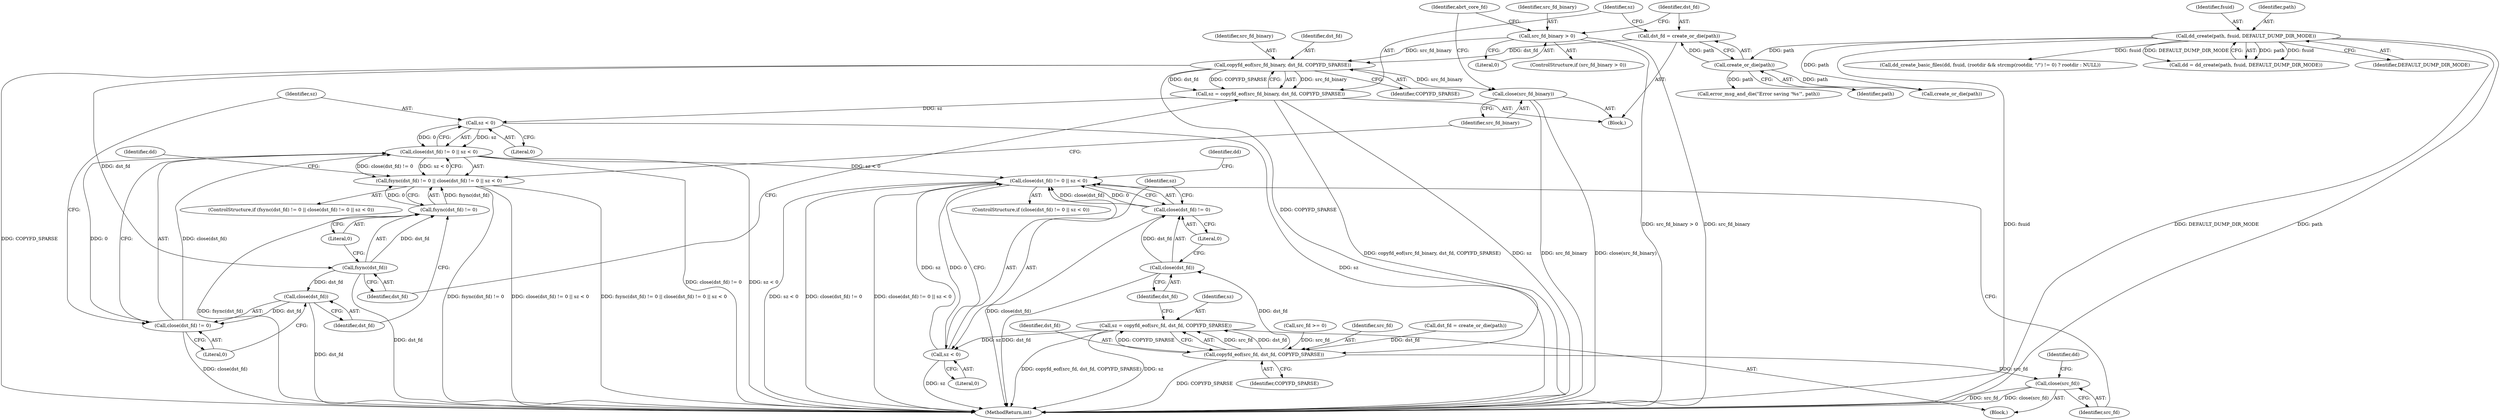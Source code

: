 digraph "0_abrt_4f2c1ddd3e3b81d2d5146b883115371f1cada9f9@API" {
"1000872" [label="(Call,copyfd_eof(src_fd_binary, dst_fd, COPYFD_SPARSE))"];
"1000860" [label="(Call,src_fd_binary > 0)"];
"1000865" [label="(Call,dst_fd = create_or_die(path))"];
"1000867" [label="(Call,create_or_die(path))"];
"1000618" [label="(Call,dd_create(path, fsuid, DEFAULT_DUMP_DIR_MODE))"];
"1000870" [label="(Call,sz = copyfd_eof(src_fd_binary, dst_fd, COPYFD_SPARSE))"];
"1000887" [label="(Call,sz < 0)"];
"1000882" [label="(Call,close(dst_fd) != 0 || sz < 0)"];
"1000877" [label="(Call,fsync(dst_fd) != 0 || close(dst_fd) != 0 || sz < 0)"];
"1001029" [label="(Call,close(dst_fd) != 0 || sz < 0)"];
"1000879" [label="(Call,fsync(dst_fd))"];
"1000878" [label="(Call,fsync(dst_fd) != 0)"];
"1000884" [label="(Call,close(dst_fd))"];
"1000883" [label="(Call,close(dst_fd) != 0)"];
"1000896" [label="(Call,close(src_fd_binary))"];
"1001024" [label="(Call,copyfd_eof(src_fd, dst_fd, COPYFD_SPARSE))"];
"1001022" [label="(Call,sz = copyfd_eof(src_fd, dst_fd, COPYFD_SPARSE))"];
"1001034" [label="(Call,sz < 0)"];
"1001031" [label="(Call,close(dst_fd))"];
"1001030" [label="(Call,close(dst_fd) != 0)"];
"1001043" [label="(Call,close(src_fd))"];
"1000889" [label="(Literal,0)"];
"1000881" [label="(Literal,0)"];
"1001033" [label="(Literal,0)"];
"1000882" [label="(Call,close(dst_fd) != 0 || sz < 0)"];
"1000618" [label="(Call,dd_create(path, fsuid, DEFAULT_DUMP_DIR_MODE))"];
"1000630" [label="(Call,dd_create_basic_files(dd, fsuid, (rootdir && strcmp(rootdir, \"/\") != 0) ? rootdir : NULL))"];
"1000896" [label="(Call,close(src_fd_binary))"];
"1001039" [label="(Identifier,dd)"];
"1000885" [label="(Identifier,dst_fd)"];
"1001043" [label="(Call,close(src_fd))"];
"1001007" [label="(Call,src_fd >= 0)"];
"1000878" [label="(Call,fsync(dst_fd) != 0)"];
"1000892" [label="(Identifier,dd)"];
"1000616" [label="(Call,dd = dd_create(path, fsuid, DEFAULT_DUMP_DIR_MODE))"];
"1000886" [label="(Literal,0)"];
"1000873" [label="(Identifier,src_fd_binary)"];
"1001025" [label="(Identifier,src_fd)"];
"1000863" [label="(Block,)"];
"1001017" [label="(Call,dst_fd = create_or_die(path))"];
"1001034" [label="(Call,sz < 0)"];
"1000884" [label="(Call,close(dst_fd))"];
"1000859" [label="(ControlStructure,if (src_fd_binary > 0))"];
"1001010" [label="(Block,)"];
"1001029" [label="(Call,close(dst_fd) != 0 || sz < 0)"];
"1001044" [label="(Identifier,src_fd)"];
"1000621" [label="(Identifier,DEFAULT_DUMP_DIR_MODE)"];
"1001032" [label="(Identifier,dst_fd)"];
"1001026" [label="(Identifier,dst_fd)"];
"1000887" [label="(Call,sz < 0)"];
"1001030" [label="(Call,close(dst_fd) != 0)"];
"1000871" [label="(Identifier,sz)"];
"1001027" [label="(Identifier,COPYFD_SPARSE)"];
"1000867" [label="(Call,create_or_die(path))"];
"1000888" [label="(Identifier,sz)"];
"1000619" [label="(Identifier,path)"];
"1000620" [label="(Identifier,fsuid)"];
"1000872" [label="(Call,copyfd_eof(src_fd_binary, dst_fd, COPYFD_SPARSE))"];
"1001046" [label="(Identifier,dd)"];
"1001023" [label="(Identifier,sz)"];
"1000900" [label="(Identifier,abrt_core_fd)"];
"1000874" [label="(Identifier,dst_fd)"];
"1001028" [label="(ControlStructure,if (close(dst_fd) != 0 || sz < 0))"];
"1001024" [label="(Call,copyfd_eof(src_fd, dst_fd, COPYFD_SPARSE))"];
"1001022" [label="(Call,sz = copyfd_eof(src_fd, dst_fd, COPYFD_SPARSE))"];
"1000862" [label="(Literal,0)"];
"1001036" [label="(Literal,0)"];
"1000879" [label="(Call,fsync(dst_fd))"];
"1000870" [label="(Call,sz = copyfd_eof(src_fd_binary, dst_fd, COPYFD_SPARSE))"];
"1000860" [label="(Call,src_fd_binary > 0)"];
"1000893" [label="(Call,error_msg_and_die(\"Error saving '%s'\", path))"];
"1001180" [label="(MethodReturn,int)"];
"1000868" [label="(Identifier,path)"];
"1000901" [label="(Call,create_or_die(path))"];
"1000865" [label="(Call,dst_fd = create_or_die(path))"];
"1000880" [label="(Identifier,dst_fd)"];
"1000861" [label="(Identifier,src_fd_binary)"];
"1000877" [label="(Call,fsync(dst_fd) != 0 || close(dst_fd) != 0 || sz < 0)"];
"1000876" [label="(ControlStructure,if (fsync(dst_fd) != 0 || close(dst_fd) != 0 || sz < 0))"];
"1000897" [label="(Identifier,src_fd_binary)"];
"1001035" [label="(Identifier,sz)"];
"1001031" [label="(Call,close(dst_fd))"];
"1000866" [label="(Identifier,dst_fd)"];
"1000883" [label="(Call,close(dst_fd) != 0)"];
"1000875" [label="(Identifier,COPYFD_SPARSE)"];
"1000872" -> "1000870"  [label="AST: "];
"1000872" -> "1000875"  [label="CFG: "];
"1000873" -> "1000872"  [label="AST: "];
"1000874" -> "1000872"  [label="AST: "];
"1000875" -> "1000872"  [label="AST: "];
"1000870" -> "1000872"  [label="CFG: "];
"1000872" -> "1001180"  [label="DDG: COPYFD_SPARSE"];
"1000872" -> "1000870"  [label="DDG: src_fd_binary"];
"1000872" -> "1000870"  [label="DDG: dst_fd"];
"1000872" -> "1000870"  [label="DDG: COPYFD_SPARSE"];
"1000860" -> "1000872"  [label="DDG: src_fd_binary"];
"1000865" -> "1000872"  [label="DDG: dst_fd"];
"1000872" -> "1000879"  [label="DDG: dst_fd"];
"1000872" -> "1000896"  [label="DDG: src_fd_binary"];
"1000872" -> "1001024"  [label="DDG: COPYFD_SPARSE"];
"1000860" -> "1000859"  [label="AST: "];
"1000860" -> "1000862"  [label="CFG: "];
"1000861" -> "1000860"  [label="AST: "];
"1000862" -> "1000860"  [label="AST: "];
"1000866" -> "1000860"  [label="CFG: "];
"1000900" -> "1000860"  [label="CFG: "];
"1000860" -> "1001180"  [label="DDG: src_fd_binary > 0"];
"1000860" -> "1001180"  [label="DDG: src_fd_binary"];
"1000865" -> "1000863"  [label="AST: "];
"1000865" -> "1000867"  [label="CFG: "];
"1000866" -> "1000865"  [label="AST: "];
"1000867" -> "1000865"  [label="AST: "];
"1000871" -> "1000865"  [label="CFG: "];
"1000867" -> "1000865"  [label="DDG: path"];
"1000867" -> "1000868"  [label="CFG: "];
"1000868" -> "1000867"  [label="AST: "];
"1000618" -> "1000867"  [label="DDG: path"];
"1000867" -> "1000893"  [label="DDG: path"];
"1000867" -> "1000901"  [label="DDG: path"];
"1000618" -> "1000616"  [label="AST: "];
"1000618" -> "1000621"  [label="CFG: "];
"1000619" -> "1000618"  [label="AST: "];
"1000620" -> "1000618"  [label="AST: "];
"1000621" -> "1000618"  [label="AST: "];
"1000616" -> "1000618"  [label="CFG: "];
"1000618" -> "1001180"  [label="DDG: DEFAULT_DUMP_DIR_MODE"];
"1000618" -> "1001180"  [label="DDG: path"];
"1000618" -> "1001180"  [label="DDG: fsuid"];
"1000618" -> "1000616"  [label="DDG: path"];
"1000618" -> "1000616"  [label="DDG: fsuid"];
"1000618" -> "1000616"  [label="DDG: DEFAULT_DUMP_DIR_MODE"];
"1000618" -> "1000630"  [label="DDG: fsuid"];
"1000618" -> "1000901"  [label="DDG: path"];
"1000870" -> "1000863"  [label="AST: "];
"1000871" -> "1000870"  [label="AST: "];
"1000880" -> "1000870"  [label="CFG: "];
"1000870" -> "1001180"  [label="DDG: copyfd_eof(src_fd_binary, dst_fd, COPYFD_SPARSE)"];
"1000870" -> "1001180"  [label="DDG: sz"];
"1000870" -> "1000887"  [label="DDG: sz"];
"1000887" -> "1000882"  [label="AST: "];
"1000887" -> "1000889"  [label="CFG: "];
"1000888" -> "1000887"  [label="AST: "];
"1000889" -> "1000887"  [label="AST: "];
"1000882" -> "1000887"  [label="CFG: "];
"1000887" -> "1001180"  [label="DDG: sz"];
"1000887" -> "1000882"  [label="DDG: sz"];
"1000887" -> "1000882"  [label="DDG: 0"];
"1000882" -> "1000877"  [label="AST: "];
"1000882" -> "1000883"  [label="CFG: "];
"1000883" -> "1000882"  [label="AST: "];
"1000877" -> "1000882"  [label="CFG: "];
"1000882" -> "1001180"  [label="DDG: close(dst_fd) != 0"];
"1000882" -> "1001180"  [label="DDG: sz < 0"];
"1000882" -> "1000877"  [label="DDG: close(dst_fd) != 0"];
"1000882" -> "1000877"  [label="DDG: sz < 0"];
"1000883" -> "1000882"  [label="DDG: close(dst_fd)"];
"1000883" -> "1000882"  [label="DDG: 0"];
"1000882" -> "1001029"  [label="DDG: sz < 0"];
"1000877" -> "1000876"  [label="AST: "];
"1000877" -> "1000878"  [label="CFG: "];
"1000878" -> "1000877"  [label="AST: "];
"1000892" -> "1000877"  [label="CFG: "];
"1000897" -> "1000877"  [label="CFG: "];
"1000877" -> "1001180"  [label="DDG: fsync(dst_fd) != 0"];
"1000877" -> "1001180"  [label="DDG: close(dst_fd) != 0 || sz < 0"];
"1000877" -> "1001180"  [label="DDG: fsync(dst_fd) != 0 || close(dst_fd) != 0 || sz < 0"];
"1000878" -> "1000877"  [label="DDG: fsync(dst_fd)"];
"1000878" -> "1000877"  [label="DDG: 0"];
"1001029" -> "1001028"  [label="AST: "];
"1001029" -> "1001030"  [label="CFG: "];
"1001029" -> "1001034"  [label="CFG: "];
"1001030" -> "1001029"  [label="AST: "];
"1001034" -> "1001029"  [label="AST: "];
"1001039" -> "1001029"  [label="CFG: "];
"1001044" -> "1001029"  [label="CFG: "];
"1001029" -> "1001180"  [label="DDG: close(dst_fd) != 0"];
"1001029" -> "1001180"  [label="DDG: close(dst_fd) != 0 || sz < 0"];
"1001029" -> "1001180"  [label="DDG: sz < 0"];
"1001030" -> "1001029"  [label="DDG: close(dst_fd)"];
"1001030" -> "1001029"  [label="DDG: 0"];
"1001034" -> "1001029"  [label="DDG: sz"];
"1001034" -> "1001029"  [label="DDG: 0"];
"1000879" -> "1000878"  [label="AST: "];
"1000879" -> "1000880"  [label="CFG: "];
"1000880" -> "1000879"  [label="AST: "];
"1000881" -> "1000879"  [label="CFG: "];
"1000879" -> "1001180"  [label="DDG: dst_fd"];
"1000879" -> "1000878"  [label="DDG: dst_fd"];
"1000879" -> "1000884"  [label="DDG: dst_fd"];
"1000878" -> "1000881"  [label="CFG: "];
"1000881" -> "1000878"  [label="AST: "];
"1000885" -> "1000878"  [label="CFG: "];
"1000878" -> "1001180"  [label="DDG: fsync(dst_fd)"];
"1000884" -> "1000883"  [label="AST: "];
"1000884" -> "1000885"  [label="CFG: "];
"1000885" -> "1000884"  [label="AST: "];
"1000886" -> "1000884"  [label="CFG: "];
"1000884" -> "1001180"  [label="DDG: dst_fd"];
"1000884" -> "1000883"  [label="DDG: dst_fd"];
"1000883" -> "1000886"  [label="CFG: "];
"1000886" -> "1000883"  [label="AST: "];
"1000888" -> "1000883"  [label="CFG: "];
"1000883" -> "1001180"  [label="DDG: close(dst_fd)"];
"1000896" -> "1000863"  [label="AST: "];
"1000896" -> "1000897"  [label="CFG: "];
"1000897" -> "1000896"  [label="AST: "];
"1000900" -> "1000896"  [label="CFG: "];
"1000896" -> "1001180"  [label="DDG: src_fd_binary"];
"1000896" -> "1001180"  [label="DDG: close(src_fd_binary)"];
"1001024" -> "1001022"  [label="AST: "];
"1001024" -> "1001027"  [label="CFG: "];
"1001025" -> "1001024"  [label="AST: "];
"1001026" -> "1001024"  [label="AST: "];
"1001027" -> "1001024"  [label="AST: "];
"1001022" -> "1001024"  [label="CFG: "];
"1001024" -> "1001180"  [label="DDG: COPYFD_SPARSE"];
"1001024" -> "1001022"  [label="DDG: src_fd"];
"1001024" -> "1001022"  [label="DDG: dst_fd"];
"1001024" -> "1001022"  [label="DDG: COPYFD_SPARSE"];
"1001007" -> "1001024"  [label="DDG: src_fd"];
"1001017" -> "1001024"  [label="DDG: dst_fd"];
"1001024" -> "1001031"  [label="DDG: dst_fd"];
"1001024" -> "1001043"  [label="DDG: src_fd"];
"1001022" -> "1001010"  [label="AST: "];
"1001023" -> "1001022"  [label="AST: "];
"1001032" -> "1001022"  [label="CFG: "];
"1001022" -> "1001180"  [label="DDG: copyfd_eof(src_fd, dst_fd, COPYFD_SPARSE)"];
"1001022" -> "1001180"  [label="DDG: sz"];
"1001022" -> "1001034"  [label="DDG: sz"];
"1001034" -> "1001036"  [label="CFG: "];
"1001035" -> "1001034"  [label="AST: "];
"1001036" -> "1001034"  [label="AST: "];
"1001034" -> "1001180"  [label="DDG: sz"];
"1001031" -> "1001030"  [label="AST: "];
"1001031" -> "1001032"  [label="CFG: "];
"1001032" -> "1001031"  [label="AST: "];
"1001033" -> "1001031"  [label="CFG: "];
"1001031" -> "1001180"  [label="DDG: dst_fd"];
"1001031" -> "1001030"  [label="DDG: dst_fd"];
"1001030" -> "1001033"  [label="CFG: "];
"1001033" -> "1001030"  [label="AST: "];
"1001035" -> "1001030"  [label="CFG: "];
"1001030" -> "1001180"  [label="DDG: close(dst_fd)"];
"1001043" -> "1001010"  [label="AST: "];
"1001043" -> "1001044"  [label="CFG: "];
"1001044" -> "1001043"  [label="AST: "];
"1001046" -> "1001043"  [label="CFG: "];
"1001043" -> "1001180"  [label="DDG: src_fd"];
"1001043" -> "1001180"  [label="DDG: close(src_fd)"];
}
